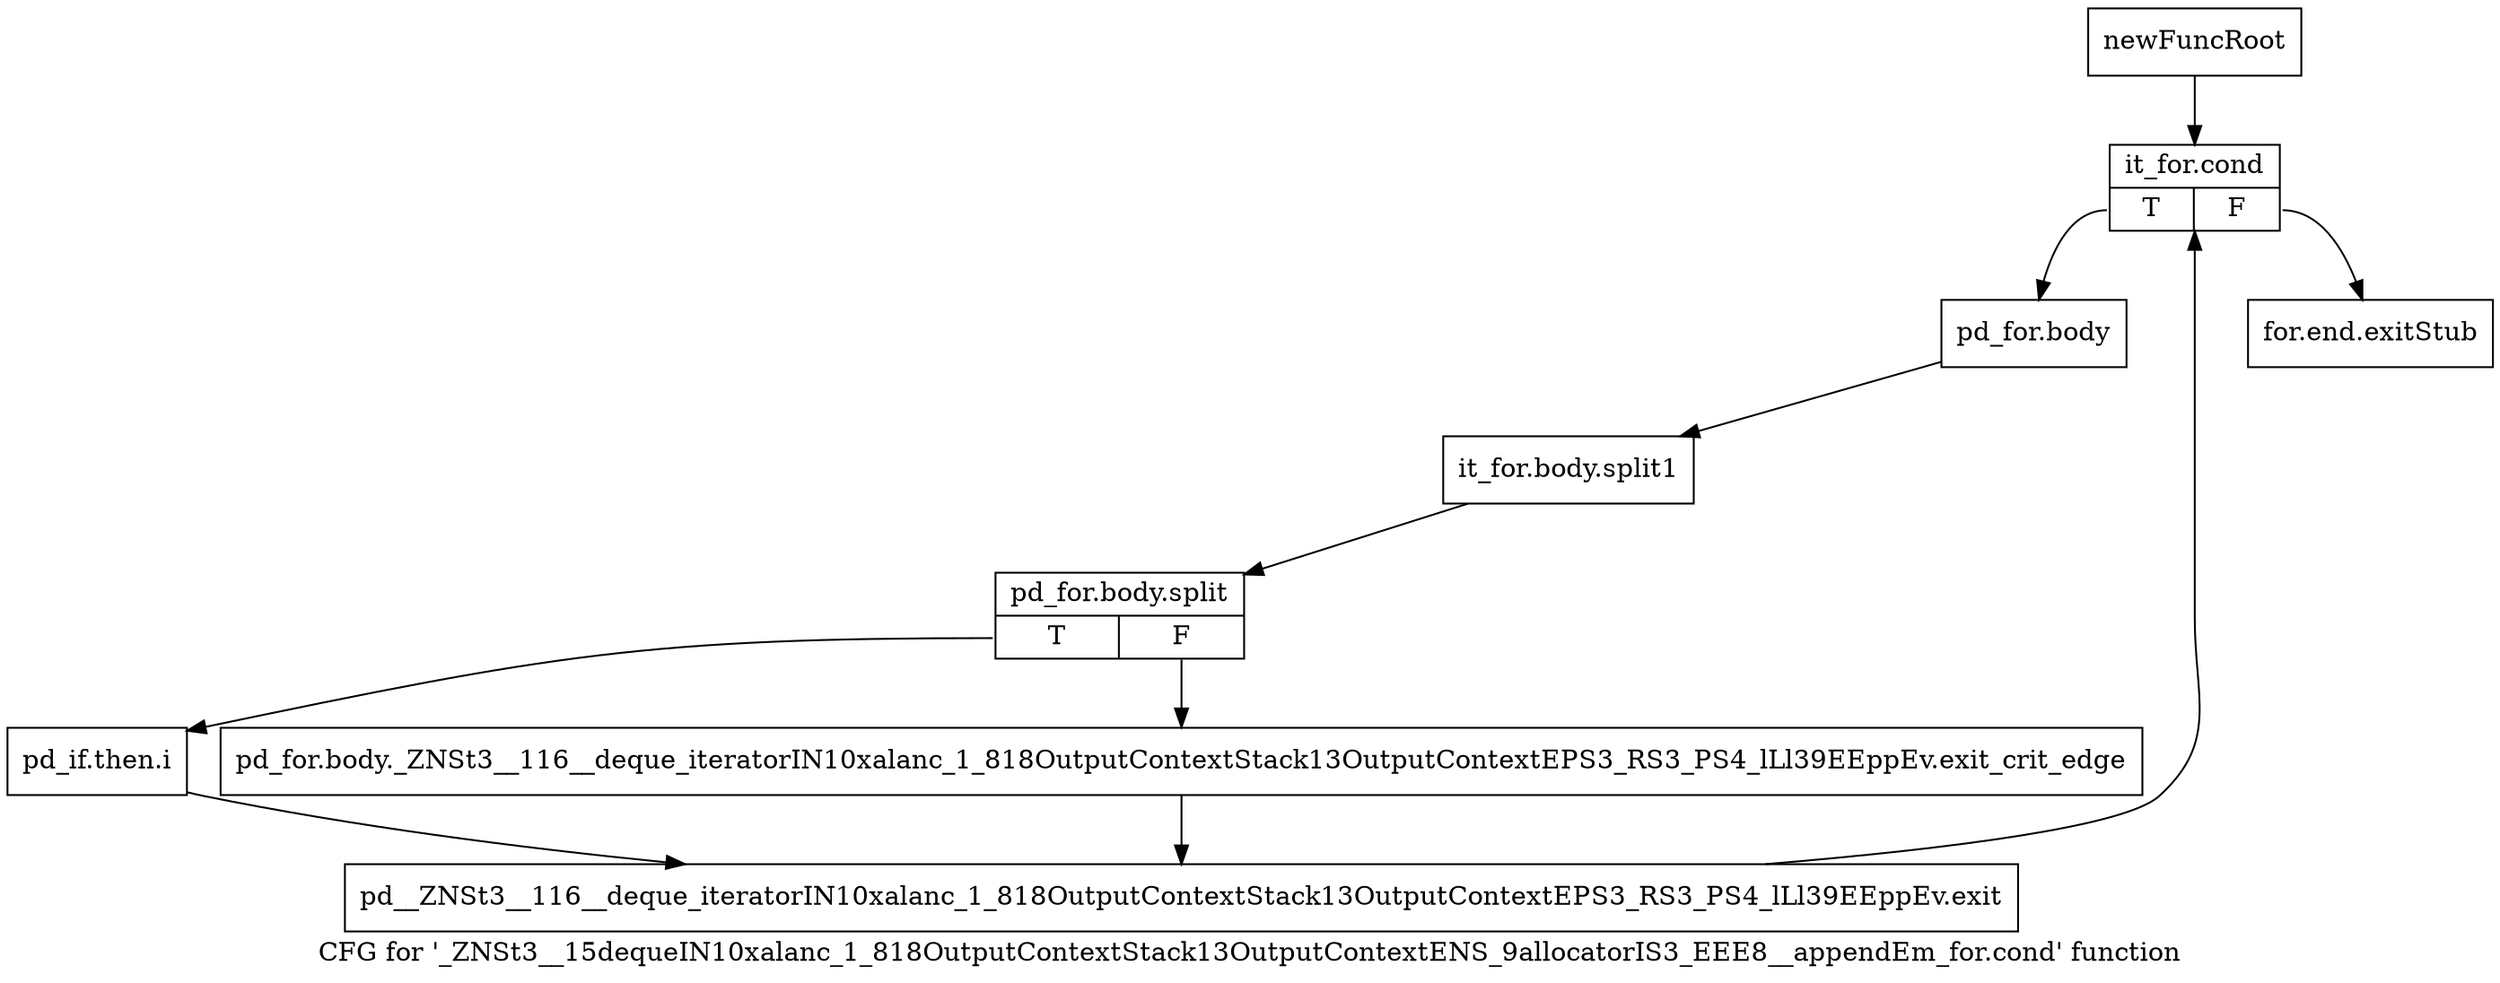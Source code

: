 digraph "CFG for '_ZNSt3__15dequeIN10xalanc_1_818OutputContextStack13OutputContextENS_9allocatorIS3_EEE8__appendEm_for.cond' function" {
	label="CFG for '_ZNSt3__15dequeIN10xalanc_1_818OutputContextStack13OutputContextENS_9allocatorIS3_EEE8__appendEm_for.cond' function";

	Node0x9fba390 [shape=record,label="{newFuncRoot}"];
	Node0x9fba390 -> Node0x9fba430;
	Node0x9fba3e0 [shape=record,label="{for.end.exitStub}"];
	Node0x9fba430 [shape=record,label="{it_for.cond|{<s0>T|<s1>F}}"];
	Node0x9fba430:s0 -> Node0x9fba480;
	Node0x9fba430:s1 -> Node0x9fba3e0;
	Node0x9fba480 [shape=record,label="{pd_for.body}"];
	Node0x9fba480 -> Node0xd0eeb40;
	Node0xd0eeb40 [shape=record,label="{it_for.body.split1}"];
	Node0xd0eeb40 -> Node0xd0ee610;
	Node0xd0ee610 [shape=record,label="{pd_for.body.split|{<s0>T|<s1>F}}"];
	Node0xd0ee610:s0 -> Node0x9fba520;
	Node0xd0ee610:s1 -> Node0x9fba4d0;
	Node0x9fba4d0 [shape=record,label="{pd_for.body._ZNSt3__116__deque_iteratorIN10xalanc_1_818OutputContextStack13OutputContextEPS3_RS3_PS4_lLl39EEppEv.exit_crit_edge}"];
	Node0x9fba4d0 -> Node0x9fba570;
	Node0x9fba520 [shape=record,label="{pd_if.then.i}"];
	Node0x9fba520 -> Node0x9fba570;
	Node0x9fba570 [shape=record,label="{pd__ZNSt3__116__deque_iteratorIN10xalanc_1_818OutputContextStack13OutputContextEPS3_RS3_PS4_lLl39EEppEv.exit}"];
	Node0x9fba570 -> Node0x9fba430;
}

